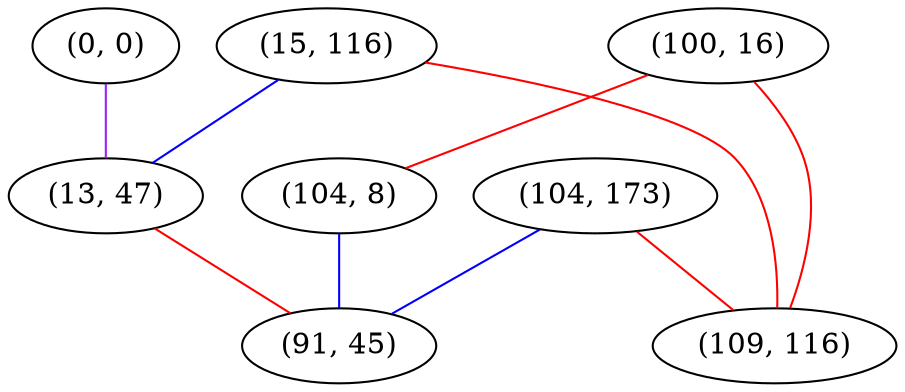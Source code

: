 graph "" {
"(0, 0)";
"(104, 173)";
"(15, 116)";
"(13, 47)";
"(100, 16)";
"(104, 8)";
"(109, 116)";
"(91, 45)";
"(0, 0)" -- "(13, 47)"  [color=purple, key=0, weight=4];
"(104, 173)" -- "(109, 116)"  [color=red, key=0, weight=1];
"(104, 173)" -- "(91, 45)"  [color=blue, key=0, weight=3];
"(15, 116)" -- "(109, 116)"  [color=red, key=0, weight=1];
"(15, 116)" -- "(13, 47)"  [color=blue, key=0, weight=3];
"(13, 47)" -- "(91, 45)"  [color=red, key=0, weight=1];
"(100, 16)" -- "(109, 116)"  [color=red, key=0, weight=1];
"(100, 16)" -- "(104, 8)"  [color=red, key=0, weight=1];
"(104, 8)" -- "(91, 45)"  [color=blue, key=0, weight=3];
}
